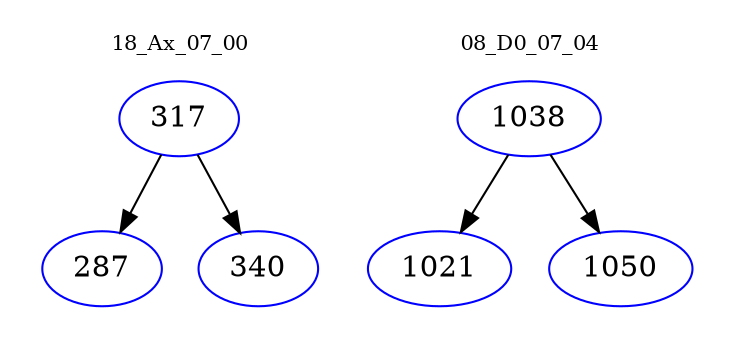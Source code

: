 digraph{
subgraph cluster_0 {
color = white
label = "18_Ax_07_00";
fontsize=10;
T0_317 [label="317", color="blue"]
T0_317 -> T0_287 [color="black"]
T0_287 [label="287", color="blue"]
T0_317 -> T0_340 [color="black"]
T0_340 [label="340", color="blue"]
}
subgraph cluster_1 {
color = white
label = "08_D0_07_04";
fontsize=10;
T1_1038 [label="1038", color="blue"]
T1_1038 -> T1_1021 [color="black"]
T1_1021 [label="1021", color="blue"]
T1_1038 -> T1_1050 [color="black"]
T1_1050 [label="1050", color="blue"]
}
}
